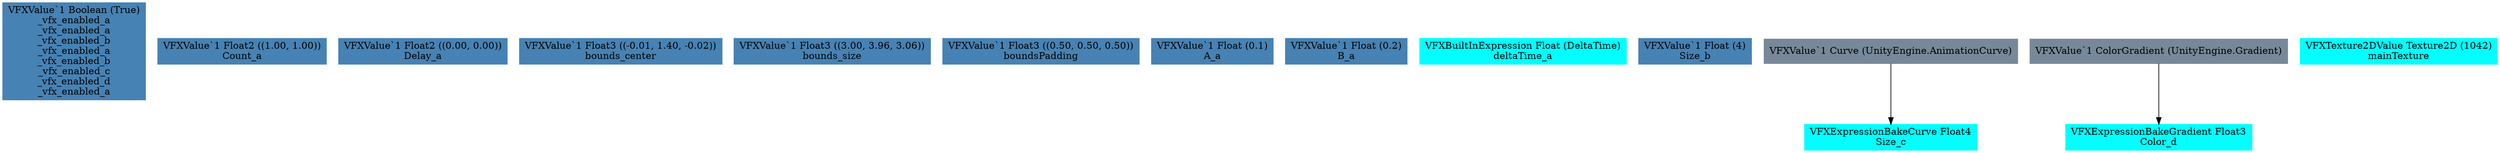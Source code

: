 digraph G {
node0 [shape="box" color="steelblue" style="filled" label="VFXValue`1 Boolean (True)
_vfx_enabled_a
_vfx_enabled_a
_vfx_enabled_b
_vfx_enabled_a
_vfx_enabled_b
_vfx_enabled_c
_vfx_enabled_d
_vfx_enabled_a"]
node1 [shape="box" color="steelblue" style="filled" label="VFXValue`1 Float2 ((1.00, 1.00))
Count_a"]
node2 [shape="box" color="steelblue" style="filled" label="VFXValue`1 Float2 ((0.00, 0.00))
Delay_a"]
node3 [shape="box" color="steelblue" style="filled" label="VFXValue`1 Float3 ((-0.01, 1.40, -0.02))
bounds_center"]
node4 [shape="box" color="steelblue" style="filled" label="VFXValue`1 Float3 ((3.00, 3.96, 3.06))
bounds_size"]
node5 [shape="box" color="steelblue" style="filled" label="VFXValue`1 Float3 ((0.50, 0.50, 0.50))
boundsPadding"]
node6 [shape="box" color="steelblue" style="filled" label="VFXValue`1 Float (0.1)
A_a"]
node7 [shape="box" color="steelblue" style="filled" label="VFXValue`1 Float (0.2)
B_a"]
node8 [shape="box" color="cyan" style="filled" label="VFXBuiltInExpression Float (DeltaTime)
deltaTime_a"]
node9 [shape="box" color="steelblue" style="filled" label="VFXValue`1 Float (4)
Size_b"]
node10 [shape="box" color="cyan" style="filled" label="VFXExpressionBakeCurve Float4
Size_c"]
node11 [shape="box" color="lightslategray" style="filled" label="VFXValue`1 Curve (UnityEngine.AnimationCurve)"]
node12 [shape="box" color="cyan" style="filled" label="VFXExpressionBakeGradient Float3
Color_d"]
node13 [shape="box" color="lightslategray" style="filled" label="VFXValue`1 ColorGradient (UnityEngine.Gradient)"]
node14 [shape="box" color="cyan" style="filled" label="VFXTexture2DValue Texture2D (1042)
mainTexture"]
node11 -> node10 
node13 -> node12 
}
